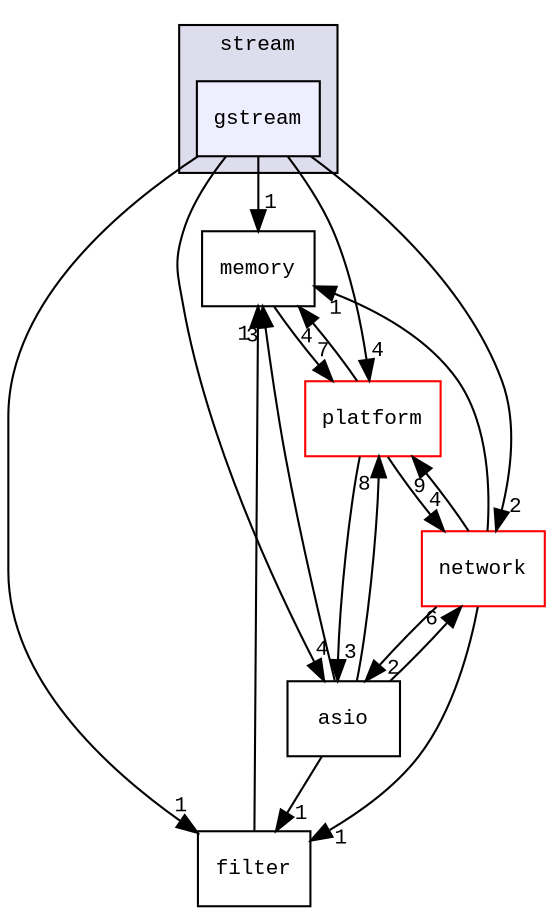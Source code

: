 digraph "src/stream/gstream" {
  compound=true
  node [ fontsize="10", fontname="CourierNew"];
  edge [ labelfontsize="10", labelfontname="CourierNew"];
  subgraph clusterdir_090521d29e73b40f7fc0a63254d8965e {
    graph [ bgcolor="#ddddee", pencolor="black", label="stream" fontname="CourierNew", fontsize="10", URL="dir_090521d29e73b40f7fc0a63254d8965e.html"]
  dir_72dab8135689c0205d6953e36f62705a [shape=box, label="gstream", style="filled", fillcolor="#eeeeff", pencolor="black", URL="dir_72dab8135689c0205d6953e36f62705a.html"];
  }
  dir_94d7edf6f8f3d9af5fd63c44172da41c [shape=box label="memory" URL="dir_94d7edf6f8f3d9af5fd63c44172da41c.html"];
  dir_8681a82a265081a91d191144ff606af9 [shape=box label="filter" URL="dir_8681a82a265081a91d191144ff606af9.html"];
  dir_16a916fe4812f76ff8ca083dfa2c5cc7 [shape=box label="asio" URL="dir_16a916fe4812f76ff8ca083dfa2c5cc7.html"];
  dir_4b68c2fef3e151b6b93d5e93b14f1857 [shape=box label="platform" fillcolor="white" style="filled" color="red" URL="dir_4b68c2fef3e151b6b93d5e93b14f1857.html"];
  dir_fc4c7f03e1a69a98c370fae55a743828 [shape=box label="network" fillcolor="white" style="filled" color="red" URL="dir_fc4c7f03e1a69a98c370fae55a743828.html"];
  dir_72dab8135689c0205d6953e36f62705a->dir_94d7edf6f8f3d9af5fd63c44172da41c [headlabel="1", labeldistance=1.5 headhref="dir_000045_000019.html"];
  dir_72dab8135689c0205d6953e36f62705a->dir_8681a82a265081a91d191144ff606af9 [headlabel="1", labeldistance=1.5 headhref="dir_000045_000005.html"];
  dir_72dab8135689c0205d6953e36f62705a->dir_16a916fe4812f76ff8ca083dfa2c5cc7 [headlabel="4", labeldistance=1.5 headhref="dir_000045_000002.html"];
  dir_72dab8135689c0205d6953e36f62705a->dir_4b68c2fef3e151b6b93d5e93b14f1857 [headlabel="4", labeldistance=1.5 headhref="dir_000045_000026.html"];
  dir_72dab8135689c0205d6953e36f62705a->dir_fc4c7f03e1a69a98c370fae55a743828 [headlabel="2", labeldistance=1.5 headhref="dir_000045_000020.html"];
  dir_94d7edf6f8f3d9af5fd63c44172da41c->dir_4b68c2fef3e151b6b93d5e93b14f1857 [headlabel="7", labeldistance=1.5 headhref="dir_000019_000026.html"];
  dir_8681a82a265081a91d191144ff606af9->dir_94d7edf6f8f3d9af5fd63c44172da41c [headlabel="1", labeldistance=1.5 headhref="dir_000005_000019.html"];
  dir_16a916fe4812f76ff8ca083dfa2c5cc7->dir_94d7edf6f8f3d9af5fd63c44172da41c [headlabel="3", labeldistance=1.5 headhref="dir_000002_000019.html"];
  dir_16a916fe4812f76ff8ca083dfa2c5cc7->dir_8681a82a265081a91d191144ff606af9 [headlabel="1", labeldistance=1.5 headhref="dir_000002_000005.html"];
  dir_16a916fe4812f76ff8ca083dfa2c5cc7->dir_4b68c2fef3e151b6b93d5e93b14f1857 [headlabel="8", labeldistance=1.5 headhref="dir_000002_000026.html"];
  dir_16a916fe4812f76ff8ca083dfa2c5cc7->dir_fc4c7f03e1a69a98c370fae55a743828 [headlabel="6", labeldistance=1.5 headhref="dir_000002_000020.html"];
  dir_4b68c2fef3e151b6b93d5e93b14f1857->dir_94d7edf6f8f3d9af5fd63c44172da41c [headlabel="4", labeldistance=1.5 headhref="dir_000026_000019.html"];
  dir_4b68c2fef3e151b6b93d5e93b14f1857->dir_16a916fe4812f76ff8ca083dfa2c5cc7 [headlabel="3", labeldistance=1.5 headhref="dir_000026_000002.html"];
  dir_4b68c2fef3e151b6b93d5e93b14f1857->dir_fc4c7f03e1a69a98c370fae55a743828 [headlabel="4", labeldistance=1.5 headhref="dir_000026_000020.html"];
  dir_fc4c7f03e1a69a98c370fae55a743828->dir_94d7edf6f8f3d9af5fd63c44172da41c [headlabel="1", labeldistance=1.5 headhref="dir_000020_000019.html"];
  dir_fc4c7f03e1a69a98c370fae55a743828->dir_8681a82a265081a91d191144ff606af9 [headlabel="1", labeldistance=1.5 headhref="dir_000020_000005.html"];
  dir_fc4c7f03e1a69a98c370fae55a743828->dir_16a916fe4812f76ff8ca083dfa2c5cc7 [headlabel="2", labeldistance=1.5 headhref="dir_000020_000002.html"];
  dir_fc4c7f03e1a69a98c370fae55a743828->dir_4b68c2fef3e151b6b93d5e93b14f1857 [headlabel="9", labeldistance=1.5 headhref="dir_000020_000026.html"];
}
